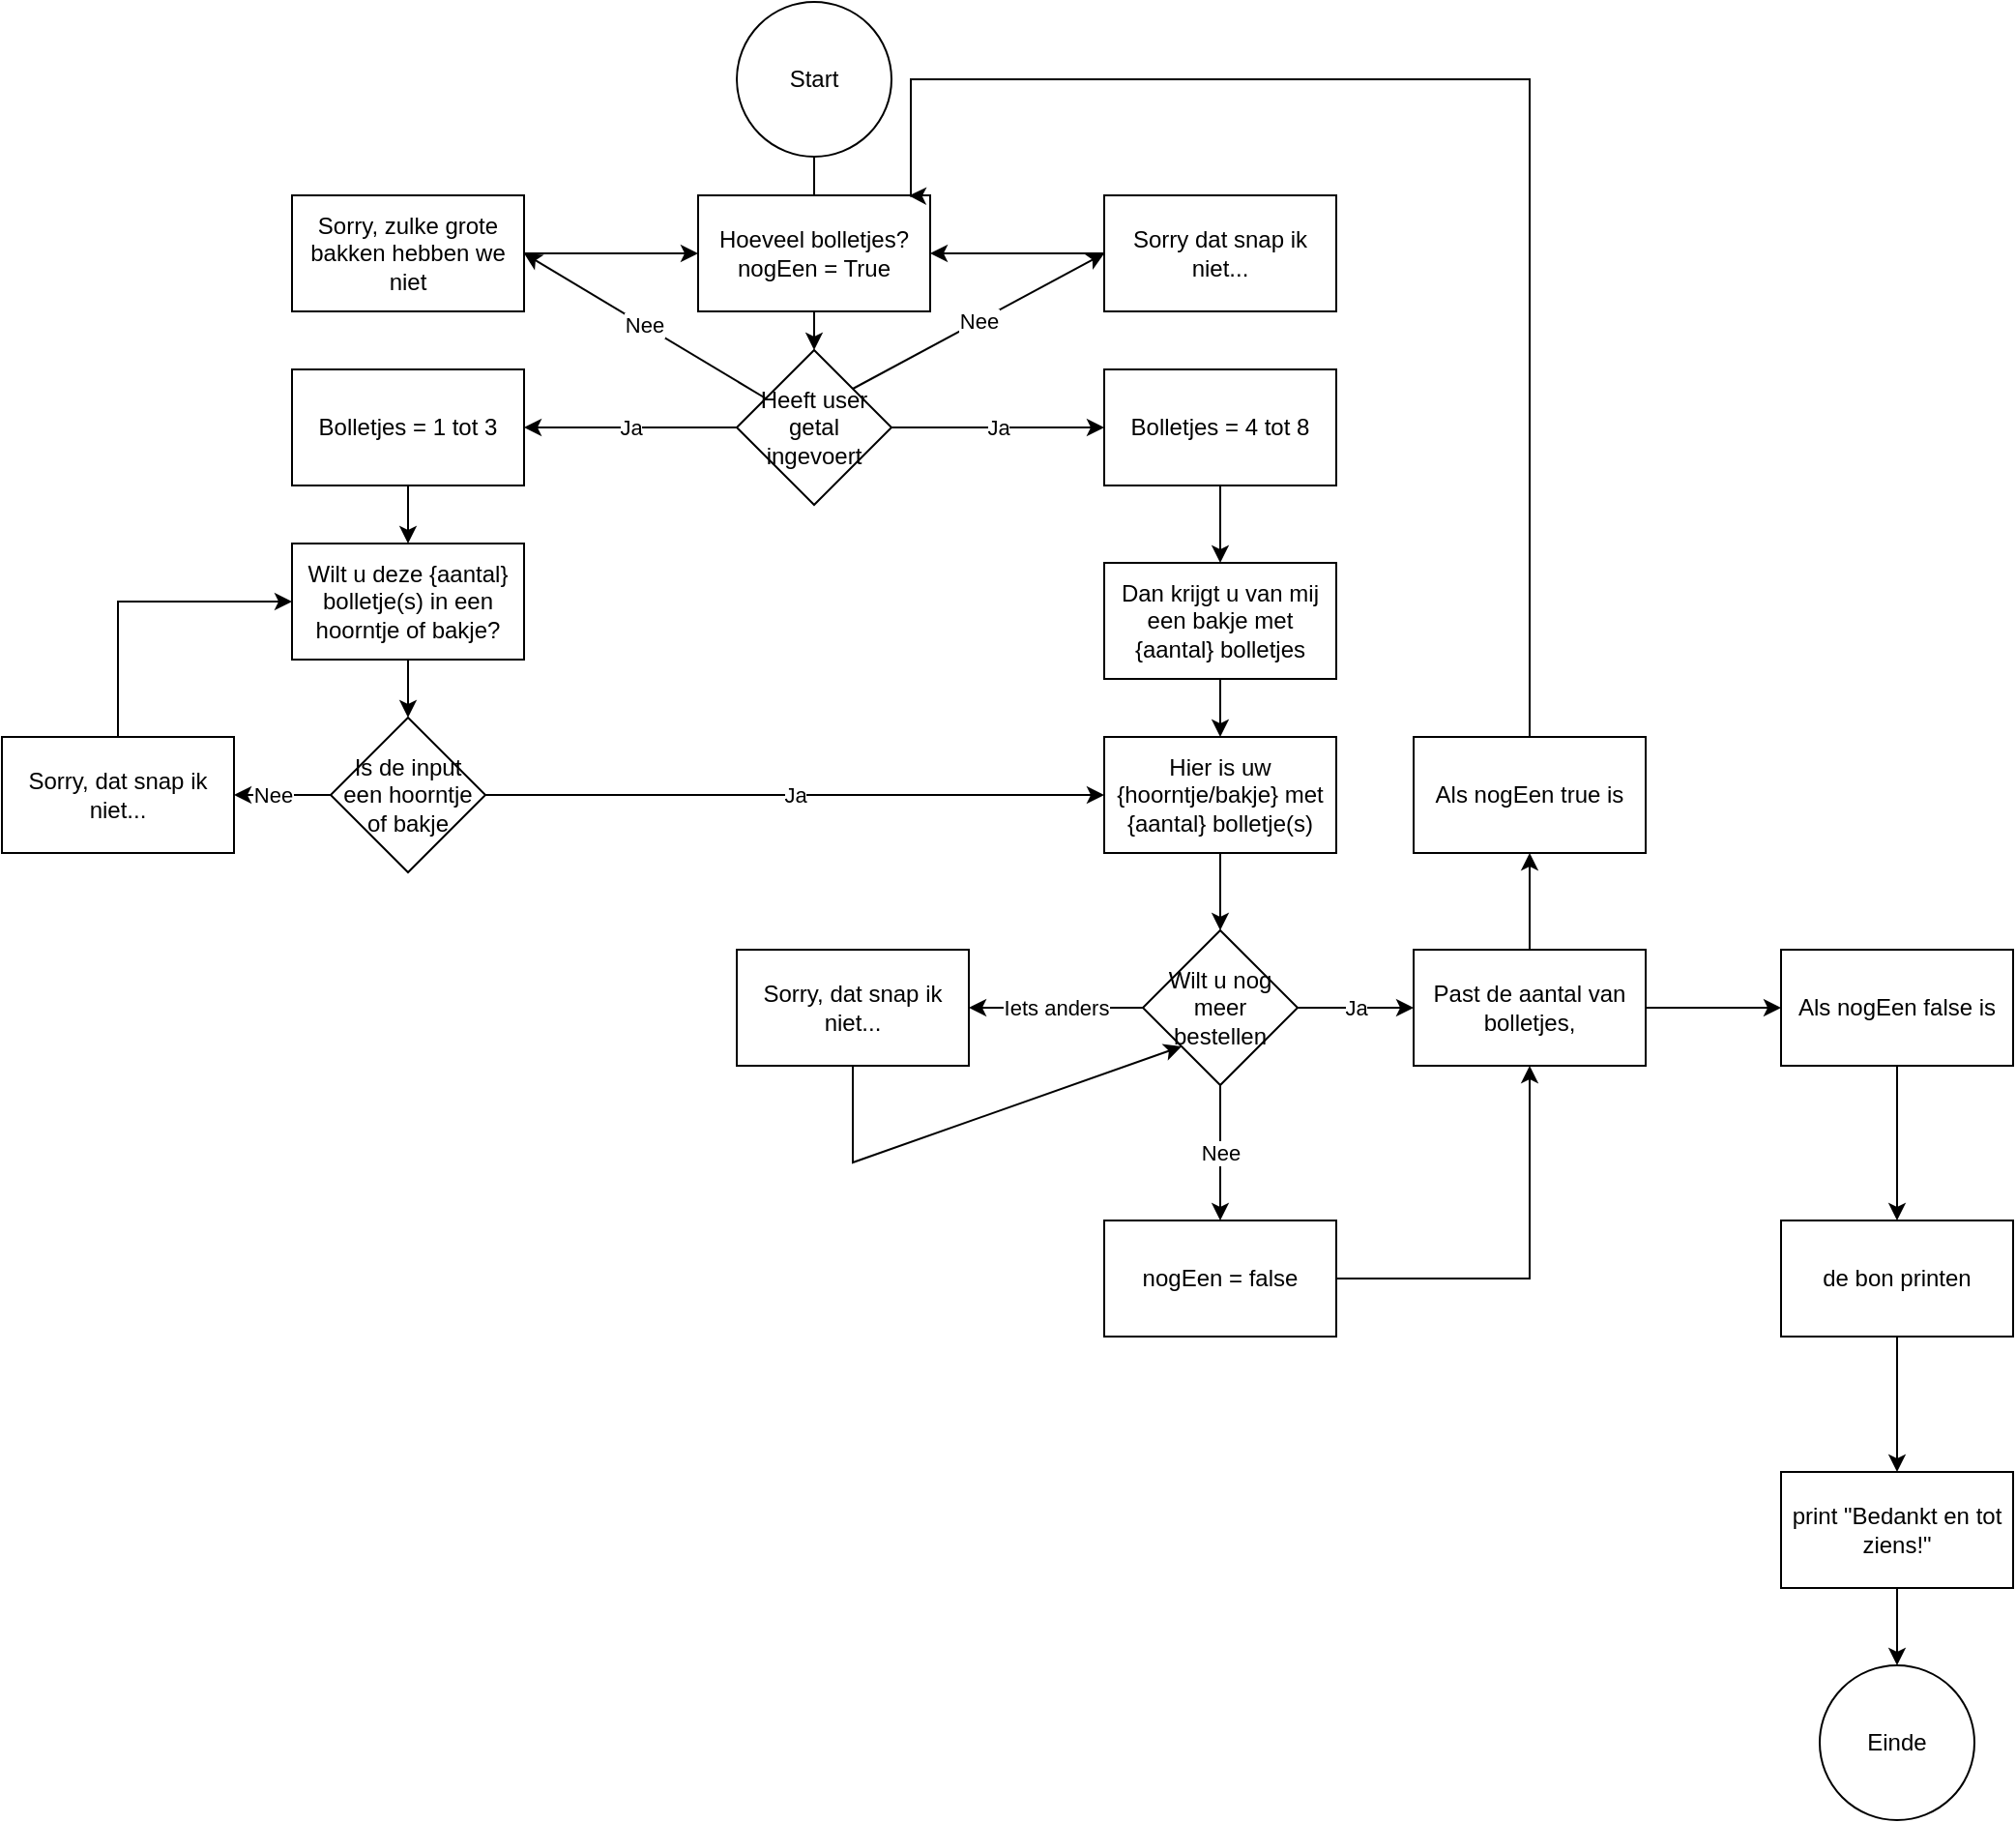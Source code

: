 <mxfile version="21.0.6" type="device"><diagram id="C5RBs43oDa-KdzZeNtuy" name="Page-1"><mxGraphModel dx="2514" dy="981" grid="1" gridSize="10" guides="1" tooltips="1" connect="1" arrows="1" fold="1" page="1" pageScale="1" pageWidth="827" pageHeight="1169" math="0" shadow="0"><root><mxCell id="WIyWlLk6GJQsqaUBKTNV-0"/><mxCell id="WIyWlLk6GJQsqaUBKTNV-1" parent="WIyWlLk6GJQsqaUBKTNV-0"/><mxCell id="8XC5imtF4DJxDWNMWoVd-4" value="" style="edgeStyle=orthogonalEdgeStyle;rounded=0;orthogonalLoop=1;jettySize=auto;html=1;" parent="WIyWlLk6GJQsqaUBKTNV-1" source="8XC5imtF4DJxDWNMWoVd-2" edge="1"><mxGeometry relative="1" as="geometry"><mxPoint x="370" y="140" as="targetPoint"/></mxGeometry></mxCell><mxCell id="8XC5imtF4DJxDWNMWoVd-2" value="Start" style="ellipse;whiteSpace=wrap;html=1;" parent="WIyWlLk6GJQsqaUBKTNV-1" vertex="1"><mxGeometry x="330" y="20" width="80" height="80" as="geometry"/></mxCell><mxCell id="8XC5imtF4DJxDWNMWoVd-3" value="Hoeveel bolletjes?&lt;br&gt;nogEen = True" style="whiteSpace=wrap;html=1;" parent="WIyWlLk6GJQsqaUBKTNV-1" vertex="1"><mxGeometry x="310" y="120" width="120" height="60" as="geometry"/></mxCell><mxCell id="8XC5imtF4DJxDWNMWoVd-17" value="Ja" style="edgeStyle=orthogonalEdgeStyle;rounded=0;orthogonalLoop=1;jettySize=auto;html=1;" parent="WIyWlLk6GJQsqaUBKTNV-1" source="8XC5imtF4DJxDWNMWoVd-5" target="8XC5imtF4DJxDWNMWoVd-12" edge="1"><mxGeometry relative="1" as="geometry"/></mxCell><mxCell id="8XC5imtF4DJxDWNMWoVd-18" value="Ja" style="edgeStyle=orthogonalEdgeStyle;rounded=0;orthogonalLoop=1;jettySize=auto;html=1;" parent="WIyWlLk6GJQsqaUBKTNV-1" source="8XC5imtF4DJxDWNMWoVd-5" target="8XC5imtF4DJxDWNMWoVd-10" edge="1"><mxGeometry relative="1" as="geometry"/></mxCell><mxCell id="8XC5imtF4DJxDWNMWoVd-5" value="Heeft user getal ingevoert" style="rhombus;whiteSpace=wrap;html=1;" parent="WIyWlLk6GJQsqaUBKTNV-1" vertex="1"><mxGeometry x="330" y="200" width="80" height="80" as="geometry"/></mxCell><mxCell id="8XC5imtF4DJxDWNMWoVd-6" value="" style="endArrow=classic;html=1;rounded=0;exitX=0.5;exitY=1;exitDx=0;exitDy=0;entryX=0.5;entryY=0;entryDx=0;entryDy=0;" parent="WIyWlLk6GJQsqaUBKTNV-1" source="8XC5imtF4DJxDWNMWoVd-3" target="8XC5imtF4DJxDWNMWoVd-5" edge="1"><mxGeometry width="50" height="50" relative="1" as="geometry"><mxPoint x="370" y="200" as="sourcePoint"/><mxPoint x="370" y="240" as="targetPoint"/></mxGeometry></mxCell><mxCell id="8XC5imtF4DJxDWNMWoVd-27" value="" style="edgeStyle=orthogonalEdgeStyle;rounded=0;orthogonalLoop=1;jettySize=auto;html=1;" parent="WIyWlLk6GJQsqaUBKTNV-1" source="8XC5imtF4DJxDWNMWoVd-10" target="8XC5imtF4DJxDWNMWoVd-26" edge="1"><mxGeometry relative="1" as="geometry"/></mxCell><mxCell id="8XC5imtF4DJxDWNMWoVd-10" value="Bolletjes = 1 tot 3" style="whiteSpace=wrap;html=1;" parent="WIyWlLk6GJQsqaUBKTNV-1" vertex="1"><mxGeometry x="100" y="210" width="120" height="60" as="geometry"/></mxCell><mxCell id="8XC5imtF4DJxDWNMWoVd-50" value="" style="edgeStyle=orthogonalEdgeStyle;rounded=0;orthogonalLoop=1;jettySize=auto;html=1;" parent="WIyWlLk6GJQsqaUBKTNV-1" source="8XC5imtF4DJxDWNMWoVd-12" target="8XC5imtF4DJxDWNMWoVd-49" edge="1"><mxGeometry relative="1" as="geometry"/></mxCell><mxCell id="8XC5imtF4DJxDWNMWoVd-12" value="Bolletjes = 4 tot 8" style="whiteSpace=wrap;html=1;" parent="WIyWlLk6GJQsqaUBKTNV-1" vertex="1"><mxGeometry x="520" y="210" width="120" height="60" as="geometry"/></mxCell><mxCell id="8XC5imtF4DJxDWNMWoVd-19" value="Sorry dat snap ik niet..." style="rounded=0;whiteSpace=wrap;html=1;" parent="WIyWlLk6GJQsqaUBKTNV-1" vertex="1"><mxGeometry x="520" y="120" width="120" height="60" as="geometry"/></mxCell><mxCell id="8XC5imtF4DJxDWNMWoVd-21" value="Nee" style="endArrow=classic;html=1;rounded=0;entryX=0;entryY=0.5;entryDx=0;entryDy=0;exitX=1;exitY=0;exitDx=0;exitDy=0;" parent="WIyWlLk6GJQsqaUBKTNV-1" source="8XC5imtF4DJxDWNMWoVd-5" target="8XC5imtF4DJxDWNMWoVd-19" edge="1"><mxGeometry width="50" height="50" relative="1" as="geometry"><mxPoint x="370" y="310" as="sourcePoint"/><mxPoint x="420" y="260" as="targetPoint"/></mxGeometry></mxCell><mxCell id="8XC5imtF4DJxDWNMWoVd-22" value="Sorry, zulke grote bakken hebben we niet" style="rounded=0;whiteSpace=wrap;html=1;" parent="WIyWlLk6GJQsqaUBKTNV-1" vertex="1"><mxGeometry x="100" y="120" width="120" height="60" as="geometry"/></mxCell><mxCell id="8XC5imtF4DJxDWNMWoVd-23" value="Nee" style="endArrow=classic;html=1;rounded=0;entryX=1;entryY=0.5;entryDx=0;entryDy=0;" parent="WIyWlLk6GJQsqaUBKTNV-1" source="8XC5imtF4DJxDWNMWoVd-5" target="8XC5imtF4DJxDWNMWoVd-22" edge="1"><mxGeometry width="50" height="50" relative="1" as="geometry"><mxPoint x="370" y="300" as="sourcePoint"/><mxPoint x="420" y="250" as="targetPoint"/></mxGeometry></mxCell><mxCell id="8XC5imtF4DJxDWNMWoVd-24" value="" style="endArrow=classic;html=1;rounded=0;exitX=0;exitY=0.5;exitDx=0;exitDy=0;entryX=1;entryY=0.5;entryDx=0;entryDy=0;" parent="WIyWlLk6GJQsqaUBKTNV-1" source="8XC5imtF4DJxDWNMWoVd-19" target="8XC5imtF4DJxDWNMWoVd-3" edge="1"><mxGeometry width="50" height="50" relative="1" as="geometry"><mxPoint x="290" y="240" as="sourcePoint"/><mxPoint x="340" y="190" as="targetPoint"/></mxGeometry></mxCell><mxCell id="8XC5imtF4DJxDWNMWoVd-25" value="" style="endArrow=classic;html=1;rounded=0;exitX=1;exitY=0.5;exitDx=0;exitDy=0;entryX=0;entryY=0.5;entryDx=0;entryDy=0;" parent="WIyWlLk6GJQsqaUBKTNV-1" source="8XC5imtF4DJxDWNMWoVd-22" target="8XC5imtF4DJxDWNMWoVd-3" edge="1"><mxGeometry width="50" height="50" relative="1" as="geometry"><mxPoint x="290" y="240" as="sourcePoint"/><mxPoint x="340" y="190" as="targetPoint"/></mxGeometry></mxCell><mxCell id="8XC5imtF4DJxDWNMWoVd-31" value="" style="edgeStyle=orthogonalEdgeStyle;rounded=0;orthogonalLoop=1;jettySize=auto;html=1;" parent="WIyWlLk6GJQsqaUBKTNV-1" source="8XC5imtF4DJxDWNMWoVd-26" target="8XC5imtF4DJxDWNMWoVd-30" edge="1"><mxGeometry relative="1" as="geometry"/></mxCell><mxCell id="8XC5imtF4DJxDWNMWoVd-26" value="Wilt u deze {aantal} bolletje(s) in een hoorntje of bakje?" style="whiteSpace=wrap;html=1;" parent="WIyWlLk6GJQsqaUBKTNV-1" vertex="1"><mxGeometry x="100" y="300" width="120" height="60" as="geometry"/></mxCell><mxCell id="8XC5imtF4DJxDWNMWoVd-52" value="" style="edgeStyle=orthogonalEdgeStyle;rounded=0;orthogonalLoop=1;jettySize=auto;html=1;" parent="WIyWlLk6GJQsqaUBKTNV-1" source="8XC5imtF4DJxDWNMWoVd-28" target="8XC5imtF4DJxDWNMWoVd-39" edge="1"><mxGeometry relative="1" as="geometry"/></mxCell><mxCell id="8XC5imtF4DJxDWNMWoVd-28" value="Hier is uw {hoorntje/bakje} met {aantal} bolletje(s)" style="whiteSpace=wrap;html=1;" parent="WIyWlLk6GJQsqaUBKTNV-1" vertex="1"><mxGeometry x="520" y="400" width="120" height="60" as="geometry"/></mxCell><mxCell id="8XC5imtF4DJxDWNMWoVd-33" value="" style="edgeStyle=orthogonalEdgeStyle;rounded=0;orthogonalLoop=1;jettySize=auto;html=1;" parent="WIyWlLk6GJQsqaUBKTNV-1" source="8XC5imtF4DJxDWNMWoVd-30" target="8XC5imtF4DJxDWNMWoVd-32" edge="1"><mxGeometry relative="1" as="geometry"/></mxCell><mxCell id="8XC5imtF4DJxDWNMWoVd-35" value="Nee" style="edgeLabel;html=1;align=center;verticalAlign=middle;resizable=0;points=[];" parent="8XC5imtF4DJxDWNMWoVd-33" vertex="1" connectable="0"><mxGeometry x="0.222" relative="1" as="geometry"><mxPoint as="offset"/></mxGeometry></mxCell><mxCell id="8XC5imtF4DJxDWNMWoVd-30" value="Is de input een hoorntje of bakje" style="rhombus;whiteSpace=wrap;html=1;" parent="WIyWlLk6GJQsqaUBKTNV-1" vertex="1"><mxGeometry x="120" y="390" width="80" height="80" as="geometry"/></mxCell><mxCell id="8XC5imtF4DJxDWNMWoVd-32" value="Sorry, dat snap ik niet..." style="whiteSpace=wrap;html=1;" parent="WIyWlLk6GJQsqaUBKTNV-1" vertex="1"><mxGeometry x="-50" y="400" width="120" height="60" as="geometry"/></mxCell><mxCell id="8XC5imtF4DJxDWNMWoVd-34" value="" style="endArrow=classic;html=1;rounded=0;exitX=0.5;exitY=0;exitDx=0;exitDy=0;entryX=0;entryY=0.5;entryDx=0;entryDy=0;" parent="WIyWlLk6GJQsqaUBKTNV-1" source="8XC5imtF4DJxDWNMWoVd-32" target="8XC5imtF4DJxDWNMWoVd-26" edge="1"><mxGeometry width="50" height="50" relative="1" as="geometry"><mxPoint x="200" y="390" as="sourcePoint"/><mxPoint x="250" y="340" as="targetPoint"/><Array as="points"><mxPoint x="10" y="330"/></Array></mxGeometry></mxCell><mxCell id="8XC5imtF4DJxDWNMWoVd-36" value="Ja" style="endArrow=classic;html=1;rounded=0;exitX=1;exitY=0.5;exitDx=0;exitDy=0;entryX=0;entryY=0.5;entryDx=0;entryDy=0;" parent="WIyWlLk6GJQsqaUBKTNV-1" source="8XC5imtF4DJxDWNMWoVd-30" target="8XC5imtF4DJxDWNMWoVd-28" edge="1"><mxGeometry width="50" height="50" relative="1" as="geometry"><mxPoint x="300" y="380" as="sourcePoint"/><mxPoint x="350" y="330" as="targetPoint"/><Array as="points"><mxPoint x="300" y="430"/></Array></mxGeometry></mxCell><mxCell id="8XC5imtF4DJxDWNMWoVd-43" value="Iets anders" style="edgeStyle=orthogonalEdgeStyle;rounded=0;orthogonalLoop=1;jettySize=auto;html=1;" parent="WIyWlLk6GJQsqaUBKTNV-1" source="8XC5imtF4DJxDWNMWoVd-39" target="8XC5imtF4DJxDWNMWoVd-42" edge="1"><mxGeometry relative="1" as="geometry"/></mxCell><mxCell id="o_mMpUgfOb1iMkig_dL_-8" value="Nee" style="edgeStyle=orthogonalEdgeStyle;rounded=0;orthogonalLoop=1;jettySize=auto;html=1;" edge="1" parent="WIyWlLk6GJQsqaUBKTNV-1" source="8XC5imtF4DJxDWNMWoVd-39" target="o_mMpUgfOb1iMkig_dL_-4"><mxGeometry relative="1" as="geometry"/></mxCell><mxCell id="o_mMpUgfOb1iMkig_dL_-9" value="Ja" style="edgeStyle=orthogonalEdgeStyle;rounded=0;orthogonalLoop=1;jettySize=auto;html=1;" edge="1" parent="WIyWlLk6GJQsqaUBKTNV-1" source="8XC5imtF4DJxDWNMWoVd-39" target="o_mMpUgfOb1iMkig_dL_-0"><mxGeometry relative="1" as="geometry"/></mxCell><mxCell id="8XC5imtF4DJxDWNMWoVd-39" value="Wilt u nog meer bestellen" style="rhombus;whiteSpace=wrap;html=1;" parent="WIyWlLk6GJQsqaUBKTNV-1" vertex="1"><mxGeometry x="540" y="500" width="80" height="80" as="geometry"/></mxCell><mxCell id="8XC5imtF4DJxDWNMWoVd-42" value="Sorry, dat snap ik niet..." style="whiteSpace=wrap;html=1;" parent="WIyWlLk6GJQsqaUBKTNV-1" vertex="1"><mxGeometry x="330" y="510" width="120" height="60" as="geometry"/></mxCell><mxCell id="8XC5imtF4DJxDWNMWoVd-45" value="" style="endArrow=classic;html=1;rounded=0;exitX=0.5;exitY=1;exitDx=0;exitDy=0;" parent="WIyWlLk6GJQsqaUBKTNV-1" source="8XC5imtF4DJxDWNMWoVd-42" edge="1"><mxGeometry width="50" height="50" relative="1" as="geometry"><mxPoint x="400" y="470" as="sourcePoint"/><mxPoint x="560" y="560" as="targetPoint"/><Array as="points"><mxPoint x="390" y="620"/></Array></mxGeometry></mxCell><mxCell id="8XC5imtF4DJxDWNMWoVd-47" value="Einde" style="ellipse;whiteSpace=wrap;html=1;" parent="WIyWlLk6GJQsqaUBKTNV-1" vertex="1"><mxGeometry x="890" y="880" width="80" height="80" as="geometry"/></mxCell><mxCell id="8XC5imtF4DJxDWNMWoVd-51" value="" style="edgeStyle=orthogonalEdgeStyle;rounded=0;orthogonalLoop=1;jettySize=auto;html=1;" parent="WIyWlLk6GJQsqaUBKTNV-1" source="8XC5imtF4DJxDWNMWoVd-49" target="8XC5imtF4DJxDWNMWoVd-28" edge="1"><mxGeometry relative="1" as="geometry"/></mxCell><mxCell id="8XC5imtF4DJxDWNMWoVd-49" value="Dan krijgt u van mij een bakje met {aantal} bolletjes" style="whiteSpace=wrap;html=1;" parent="WIyWlLk6GJQsqaUBKTNV-1" vertex="1"><mxGeometry x="520" y="310" width="120" height="60" as="geometry"/></mxCell><mxCell id="8XC5imtF4DJxDWNMWoVd-56" value="" style="edgeStyle=orthogonalEdgeStyle;rounded=0;orthogonalLoop=1;jettySize=auto;html=1;" parent="WIyWlLk6GJQsqaUBKTNV-1" source="8XC5imtF4DJxDWNMWoVd-54" target="8XC5imtF4DJxDWNMWoVd-47" edge="1"><mxGeometry relative="1" as="geometry"/></mxCell><mxCell id="8XC5imtF4DJxDWNMWoVd-54" value="print &quot;Bedankt en tot ziens!&quot;" style="rounded=0;whiteSpace=wrap;html=1;" parent="WIyWlLk6GJQsqaUBKTNV-1" vertex="1"><mxGeometry x="870" y="780" width="120" height="60" as="geometry"/></mxCell><mxCell id="o_mMpUgfOb1iMkig_dL_-13" value="" style="edgeStyle=orthogonalEdgeStyle;rounded=0;orthogonalLoop=1;jettySize=auto;html=1;" edge="1" parent="WIyWlLk6GJQsqaUBKTNV-1" source="o_mMpUgfOb1iMkig_dL_-0" target="o_mMpUgfOb1iMkig_dL_-12"><mxGeometry relative="1" as="geometry"/></mxCell><mxCell id="o_mMpUgfOb1iMkig_dL_-19" value="" style="edgeStyle=orthogonalEdgeStyle;rounded=0;orthogonalLoop=1;jettySize=auto;html=1;" edge="1" parent="WIyWlLk6GJQsqaUBKTNV-1" source="o_mMpUgfOb1iMkig_dL_-0" target="o_mMpUgfOb1iMkig_dL_-18"><mxGeometry relative="1" as="geometry"/></mxCell><mxCell id="o_mMpUgfOb1iMkig_dL_-0" value="Past de aantal van bolletjes," style="whiteSpace=wrap;html=1;" vertex="1" parent="WIyWlLk6GJQsqaUBKTNV-1"><mxGeometry x="680" y="510" width="120" height="60" as="geometry"/></mxCell><mxCell id="o_mMpUgfOb1iMkig_dL_-10" style="edgeStyle=orthogonalEdgeStyle;rounded=0;orthogonalLoop=1;jettySize=auto;html=1;" edge="1" parent="WIyWlLk6GJQsqaUBKTNV-1" source="o_mMpUgfOb1iMkig_dL_-4" target="o_mMpUgfOb1iMkig_dL_-0"><mxGeometry relative="1" as="geometry"/></mxCell><mxCell id="o_mMpUgfOb1iMkig_dL_-4" value="nogEen = false" style="whiteSpace=wrap;html=1;" vertex="1" parent="WIyWlLk6GJQsqaUBKTNV-1"><mxGeometry x="520" y="650" width="120" height="60" as="geometry"/></mxCell><mxCell id="o_mMpUgfOb1iMkig_dL_-16" value="" style="edgeStyle=orthogonalEdgeStyle;rounded=0;orthogonalLoop=1;jettySize=auto;html=1;" edge="1" parent="WIyWlLk6GJQsqaUBKTNV-1" source="o_mMpUgfOb1iMkig_dL_-12" target="o_mMpUgfOb1iMkig_dL_-15"><mxGeometry relative="1" as="geometry"/></mxCell><mxCell id="o_mMpUgfOb1iMkig_dL_-12" value="Als nogEen false is" style="whiteSpace=wrap;html=1;" vertex="1" parent="WIyWlLk6GJQsqaUBKTNV-1"><mxGeometry x="870" y="510" width="120" height="60" as="geometry"/></mxCell><mxCell id="o_mMpUgfOb1iMkig_dL_-17" value="" style="edgeStyle=orthogonalEdgeStyle;rounded=0;orthogonalLoop=1;jettySize=auto;html=1;" edge="1" parent="WIyWlLk6GJQsqaUBKTNV-1" source="o_mMpUgfOb1iMkig_dL_-15" target="8XC5imtF4DJxDWNMWoVd-54"><mxGeometry relative="1" as="geometry"/></mxCell><mxCell id="o_mMpUgfOb1iMkig_dL_-15" value="de bon printen" style="whiteSpace=wrap;html=1;" vertex="1" parent="WIyWlLk6GJQsqaUBKTNV-1"><mxGeometry x="870" y="650" width="120" height="60" as="geometry"/></mxCell><mxCell id="o_mMpUgfOb1iMkig_dL_-20" style="edgeStyle=orthogonalEdgeStyle;rounded=0;orthogonalLoop=1;jettySize=auto;html=1;entryX=0.908;entryY=0.003;entryDx=0;entryDy=0;entryPerimeter=0;" edge="1" parent="WIyWlLk6GJQsqaUBKTNV-1" source="o_mMpUgfOb1iMkig_dL_-18" target="8XC5imtF4DJxDWNMWoVd-3"><mxGeometry relative="1" as="geometry"><Array as="points"><mxPoint x="740" y="60"/><mxPoint x="420" y="60"/><mxPoint x="420" y="120"/></Array></mxGeometry></mxCell><mxCell id="o_mMpUgfOb1iMkig_dL_-18" value="Als nogEen true is" style="whiteSpace=wrap;html=1;" vertex="1" parent="WIyWlLk6GJQsqaUBKTNV-1"><mxGeometry x="680" y="400" width="120" height="60" as="geometry"/></mxCell></root></mxGraphModel></diagram></mxfile>